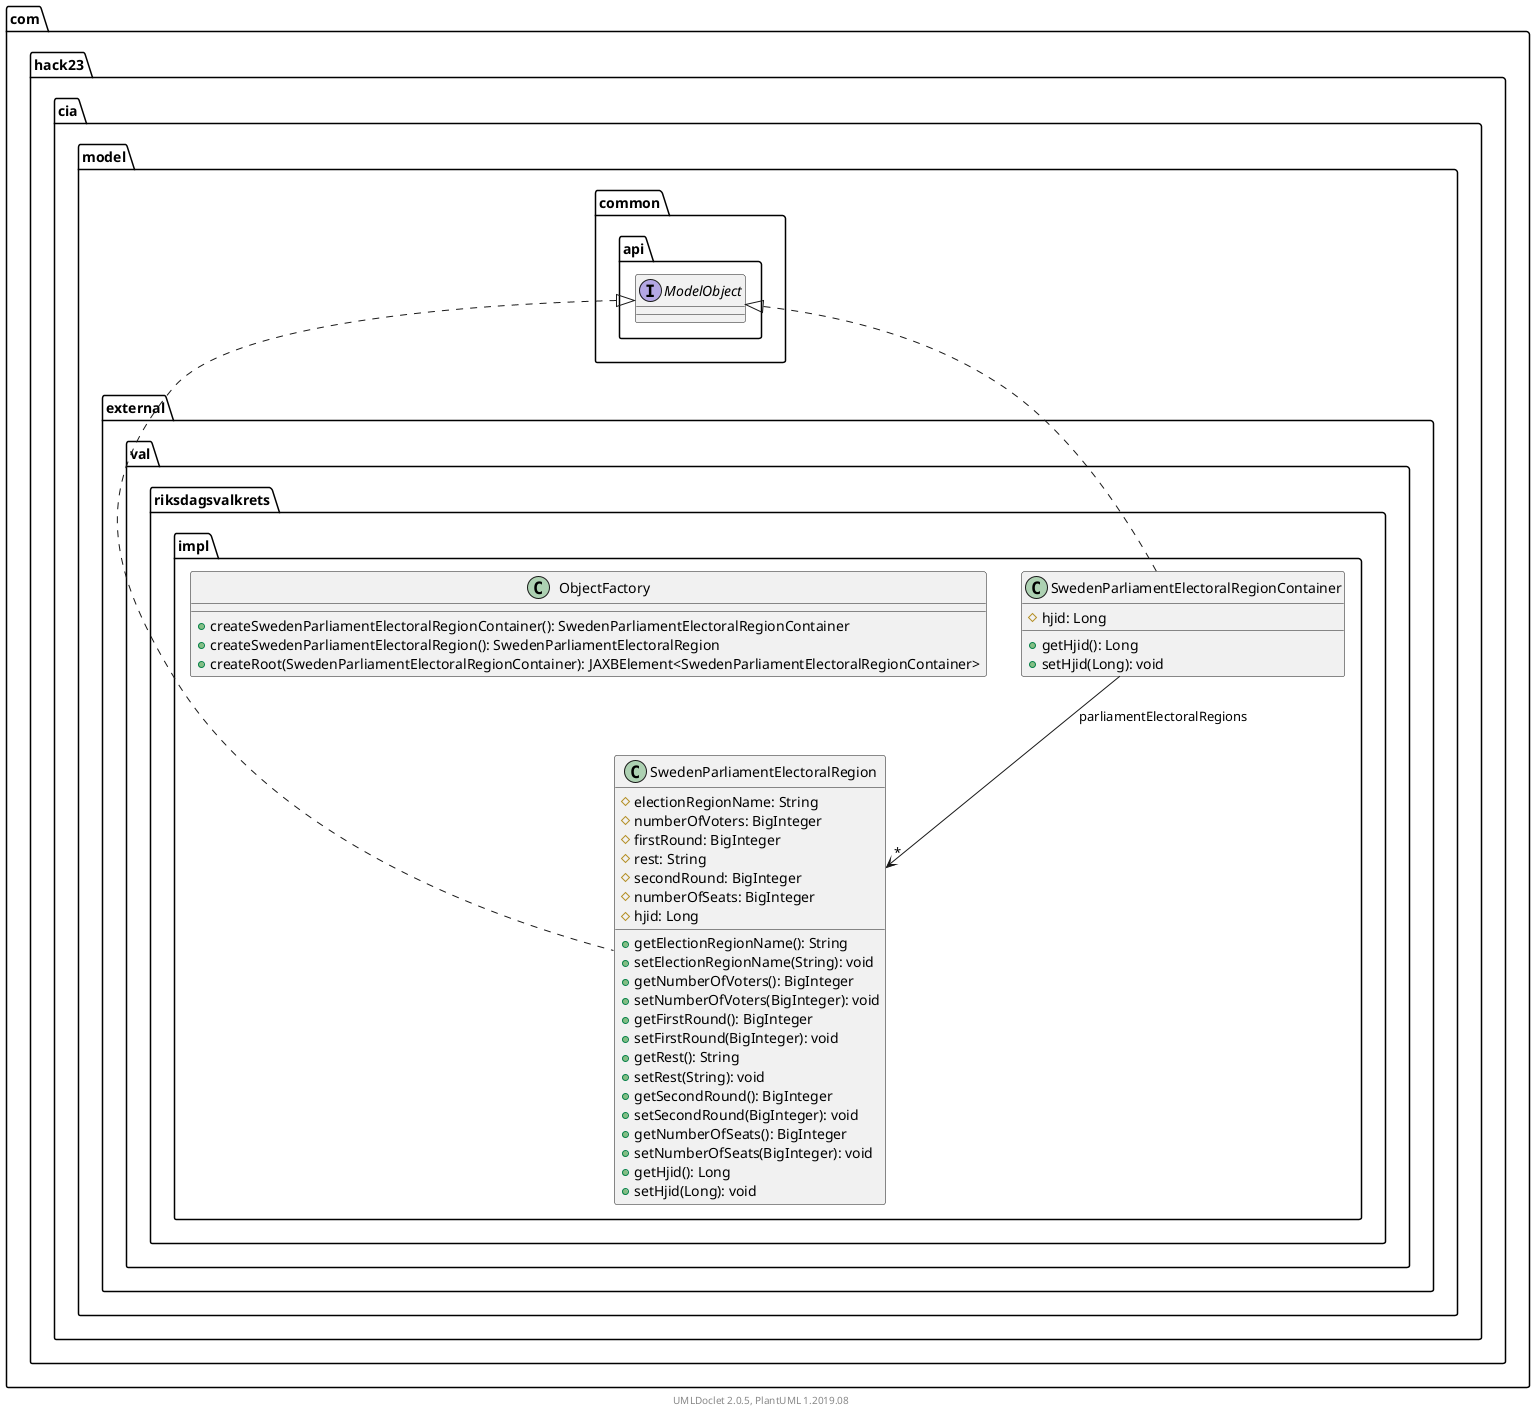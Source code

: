 @startuml
    namespace com.hack23.cia.model.external.val.riksdagsvalkrets.impl {

        class SwedenParliamentElectoralRegion [[SwedenParliamentElectoralRegion.html]] {
            #electionRegionName: String
            #numberOfVoters: BigInteger
            #firstRound: BigInteger
            #rest: String
            #secondRound: BigInteger
            #numberOfSeats: BigInteger
            #hjid: Long
            +getElectionRegionName(): String
            +setElectionRegionName(String): void
            +getNumberOfVoters(): BigInteger
            +setNumberOfVoters(BigInteger): void
            +getFirstRound(): BigInteger
            +setFirstRound(BigInteger): void
            +getRest(): String
            +setRest(String): void
            +getSecondRound(): BigInteger
            +setSecondRound(BigInteger): void
            +getNumberOfSeats(): BigInteger
            +setNumberOfSeats(BigInteger): void
            +getHjid(): Long
            +setHjid(Long): void
        }

        class SwedenParliamentElectoralRegionContainer [[SwedenParliamentElectoralRegionContainer.html]] {
            #hjid: Long
            +getHjid(): Long
            +setHjid(Long): void
        }

        class ObjectFactory [[ObjectFactory.html]] {
            +createSwedenParliamentElectoralRegionContainer(): SwedenParliamentElectoralRegionContainer
            +createSwedenParliamentElectoralRegion(): SwedenParliamentElectoralRegion
            +createRoot(SwedenParliamentElectoralRegionContainer): JAXBElement<SwedenParliamentElectoralRegionContainer>
        }

        com.hack23.cia.model.common.api.ModelObject <|.. SwedenParliamentElectoralRegion
        com.hack23.cia.model.common.api.ModelObject <|.. SwedenParliamentElectoralRegionContainer
        SwedenParliamentElectoralRegionContainer --> "*" SwedenParliamentElectoralRegion: parliamentElectoralRegions
    }

    namespace com.hack23.cia.model.common.api {
        interface ModelObject
    }

    center footer UMLDoclet 2.0.5, PlantUML 1.2019.08
@enduml
